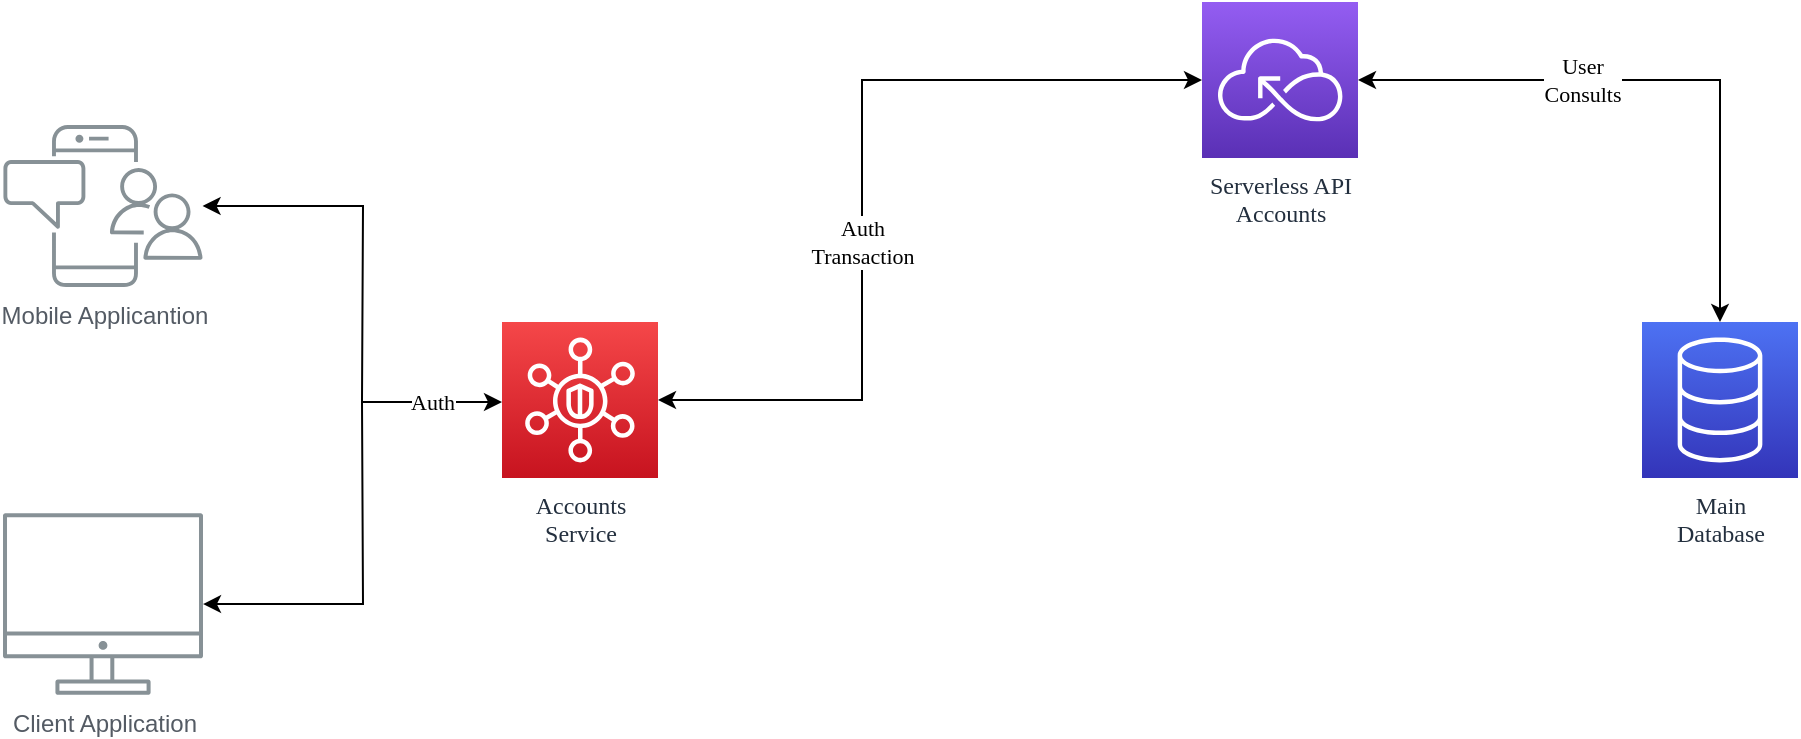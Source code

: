 <mxfile version="15.9.4" type="github">
  <diagram id="Ht1M8jgEwFfnCIfOTk4-" name="Page-1">
    <mxGraphModel dx="2295" dy="1221" grid="1" gridSize="10" guides="1" tooltips="1" connect="1" arrows="1" fold="1" page="1" pageScale="1" pageWidth="1169" pageHeight="827" math="0" shadow="0">
      <root>
        <mxCell id="0" />
        <mxCell id="1" parent="0" />
        <mxCell id="wM-REv5b3hxkUmOI47ho-8" style="edgeStyle=orthogonalEdgeStyle;rounded=0;orthogonalLoop=1;jettySize=auto;html=1;fontFamily=Lucida Console;endArrow=none;endFill=0;startArrow=classic;startFill=1;" edge="1" parent="1" source="UEzPUAAOIrF-is8g5C7q-109">
          <mxGeometry relative="1" as="geometry">
            <mxPoint x="340" y="360" as="targetPoint" />
          </mxGeometry>
        </mxCell>
        <mxCell id="UEzPUAAOIrF-is8g5C7q-109" value="Client Application" style="outlineConnect=0;gradientColor=none;fontColor=#545B64;strokeColor=none;fillColor=#879196;dashed=0;verticalLabelPosition=bottom;verticalAlign=top;align=center;html=1;fontSize=12;fontStyle=0;aspect=fixed;shape=mxgraph.aws4.illustration_desktop;pointerEvents=1;labelBackgroundColor=#ffffff;" parent="1" vertex="1">
          <mxGeometry x="160.5" y="415.5" width="100" height="91" as="geometry" />
        </mxCell>
        <mxCell id="wM-REv5b3hxkUmOI47ho-5" style="edgeStyle=orthogonalEdgeStyle;rounded=0;orthogonalLoop=1;jettySize=auto;html=1;fontFamily=Lucida Console;endArrow=none;endFill=0;startArrow=classic;startFill=1;" edge="1" parent="1" source="UEzPUAAOIrF-is8g5C7q-110">
          <mxGeometry relative="1" as="geometry">
            <mxPoint x="340" y="360" as="targetPoint" />
          </mxGeometry>
        </mxCell>
        <mxCell id="UEzPUAAOIrF-is8g5C7q-110" value="Mobile Applicantion" style="outlineConnect=0;gradientColor=none;fontColor=#545B64;strokeColor=none;fillColor=#879196;dashed=0;verticalLabelPosition=bottom;verticalAlign=top;align=center;html=1;fontSize=12;fontStyle=0;aspect=fixed;shape=mxgraph.aws4.illustration_notification;pointerEvents=1;labelBackgroundColor=#ffffff;" parent="1" vertex="1">
          <mxGeometry x="160.5" y="221.5" width="100" height="81" as="geometry" />
        </mxCell>
        <mxCell id="wM-REv5b3hxkUmOI47ho-9" value="Auth" style="endArrow=classic;html=1;rounded=0;fontFamily=Lucida Console;" edge="1" parent="1">
          <mxGeometry width="50" height="50" relative="1" as="geometry">
            <mxPoint x="340" y="360" as="sourcePoint" />
            <mxPoint x="410" y="360" as="targetPoint" />
          </mxGeometry>
        </mxCell>
        <mxCell id="wM-REv5b3hxkUmOI47ho-13" value="Auth&lt;br&gt;Transaction" style="edgeStyle=orthogonalEdgeStyle;rounded=0;orthogonalLoop=1;jettySize=auto;html=1;entryX=0;entryY=0.5;entryDx=0;entryDy=0;entryPerimeter=0;fontFamily=Lucida Console;endArrow=classic;endFill=1;startArrow=classic;startFill=1;" edge="1" parent="1" source="wM-REv5b3hxkUmOI47ho-10" target="wM-REv5b3hxkUmOI47ho-12">
          <mxGeometry x="-0.162" relative="1" as="geometry">
            <Array as="points">
              <mxPoint x="590" y="359" />
              <mxPoint x="590" y="199" />
            </Array>
            <mxPoint as="offset" />
          </mxGeometry>
        </mxCell>
        <mxCell id="wM-REv5b3hxkUmOI47ho-10" value="Accounts &lt;br&gt;Service" style="sketch=0;points=[[0,0,0],[0.25,0,0],[0.5,0,0],[0.75,0,0],[1,0,0],[0,1,0],[0.25,1,0],[0.5,1,0],[0.75,1,0],[1,1,0],[0,0.25,0],[0,0.5,0],[0,0.75,0],[1,0.25,0],[1,0.5,0],[1,0.75,0]];outlineConnect=0;fontColor=#232F3E;gradientColor=#F54749;gradientDirection=north;fillColor=#C7131F;strokeColor=#ffffff;dashed=0;verticalLabelPosition=bottom;verticalAlign=top;align=center;html=1;fontSize=12;fontStyle=0;aspect=fixed;shape=mxgraph.aws4.resourceIcon;resIcon=mxgraph.aws4.security_hub;fontFamily=Lucida Console;" vertex="1" parent="1">
          <mxGeometry x="410" y="320" width="78" height="78" as="geometry" />
        </mxCell>
        <mxCell id="wM-REv5b3hxkUmOI47ho-11" value="Main&lt;br&gt;Database" style="sketch=0;points=[[0,0,0],[0.25,0,0],[0.5,0,0],[0.75,0,0],[1,0,0],[0,1,0],[0.25,1,0],[0.5,1,0],[0.75,1,0],[1,1,0],[0,0.25,0],[0,0.5,0],[0,0.75,0],[1,0.25,0],[1,0.5,0],[1,0.75,0]];outlineConnect=0;fontColor=#232F3E;gradientColor=#4D72F3;gradientDirection=north;fillColor=#3334B9;strokeColor=#ffffff;dashed=0;verticalLabelPosition=bottom;verticalAlign=top;align=center;html=1;fontSize=12;fontStyle=0;aspect=fixed;shape=mxgraph.aws4.resourceIcon;resIcon=mxgraph.aws4.database;fontFamily=Lucida Console;" vertex="1" parent="1">
          <mxGeometry x="980" y="320" width="78" height="78" as="geometry" />
        </mxCell>
        <mxCell id="wM-REv5b3hxkUmOI47ho-14" value="User&lt;br&gt;Consults" style="edgeStyle=orthogonalEdgeStyle;rounded=0;orthogonalLoop=1;jettySize=auto;html=1;entryX=0.5;entryY=0;entryDx=0;entryDy=0;entryPerimeter=0;fontFamily=Lucida Console;startArrow=classic;startFill=1;endArrow=classic;endFill=1;" edge="1" parent="1" source="wM-REv5b3hxkUmOI47ho-12" target="wM-REv5b3hxkUmOI47ho-11">
          <mxGeometry x="-0.258" relative="1" as="geometry">
            <mxPoint as="offset" />
          </mxGeometry>
        </mxCell>
        <mxCell id="wM-REv5b3hxkUmOI47ho-12" value="Serverless API&lt;br&gt;Accounts" style="sketch=0;points=[[0,0,0],[0.25,0,0],[0.5,0,0],[0.75,0,0],[1,0,0],[0,1,0],[0.25,1,0],[0.5,1,0],[0.75,1,0],[1,1,0],[0,0.25,0],[0,0.5,0],[0,0.75,0],[1,0.25,0],[1,0.5,0],[1,0.75,0]];outlineConnect=0;fontColor=#232F3E;gradientColor=#945DF2;gradientDirection=north;fillColor=#5A30B5;strokeColor=#ffffff;dashed=0;verticalLabelPosition=bottom;verticalAlign=top;align=center;html=1;fontSize=12;fontStyle=0;aspect=fixed;shape=mxgraph.aws4.resourceIcon;resIcon=mxgraph.aws4.serverless;fontFamily=Lucida Console;" vertex="1" parent="1">
          <mxGeometry x="760" y="160" width="78" height="78" as="geometry" />
        </mxCell>
      </root>
    </mxGraphModel>
  </diagram>
</mxfile>
